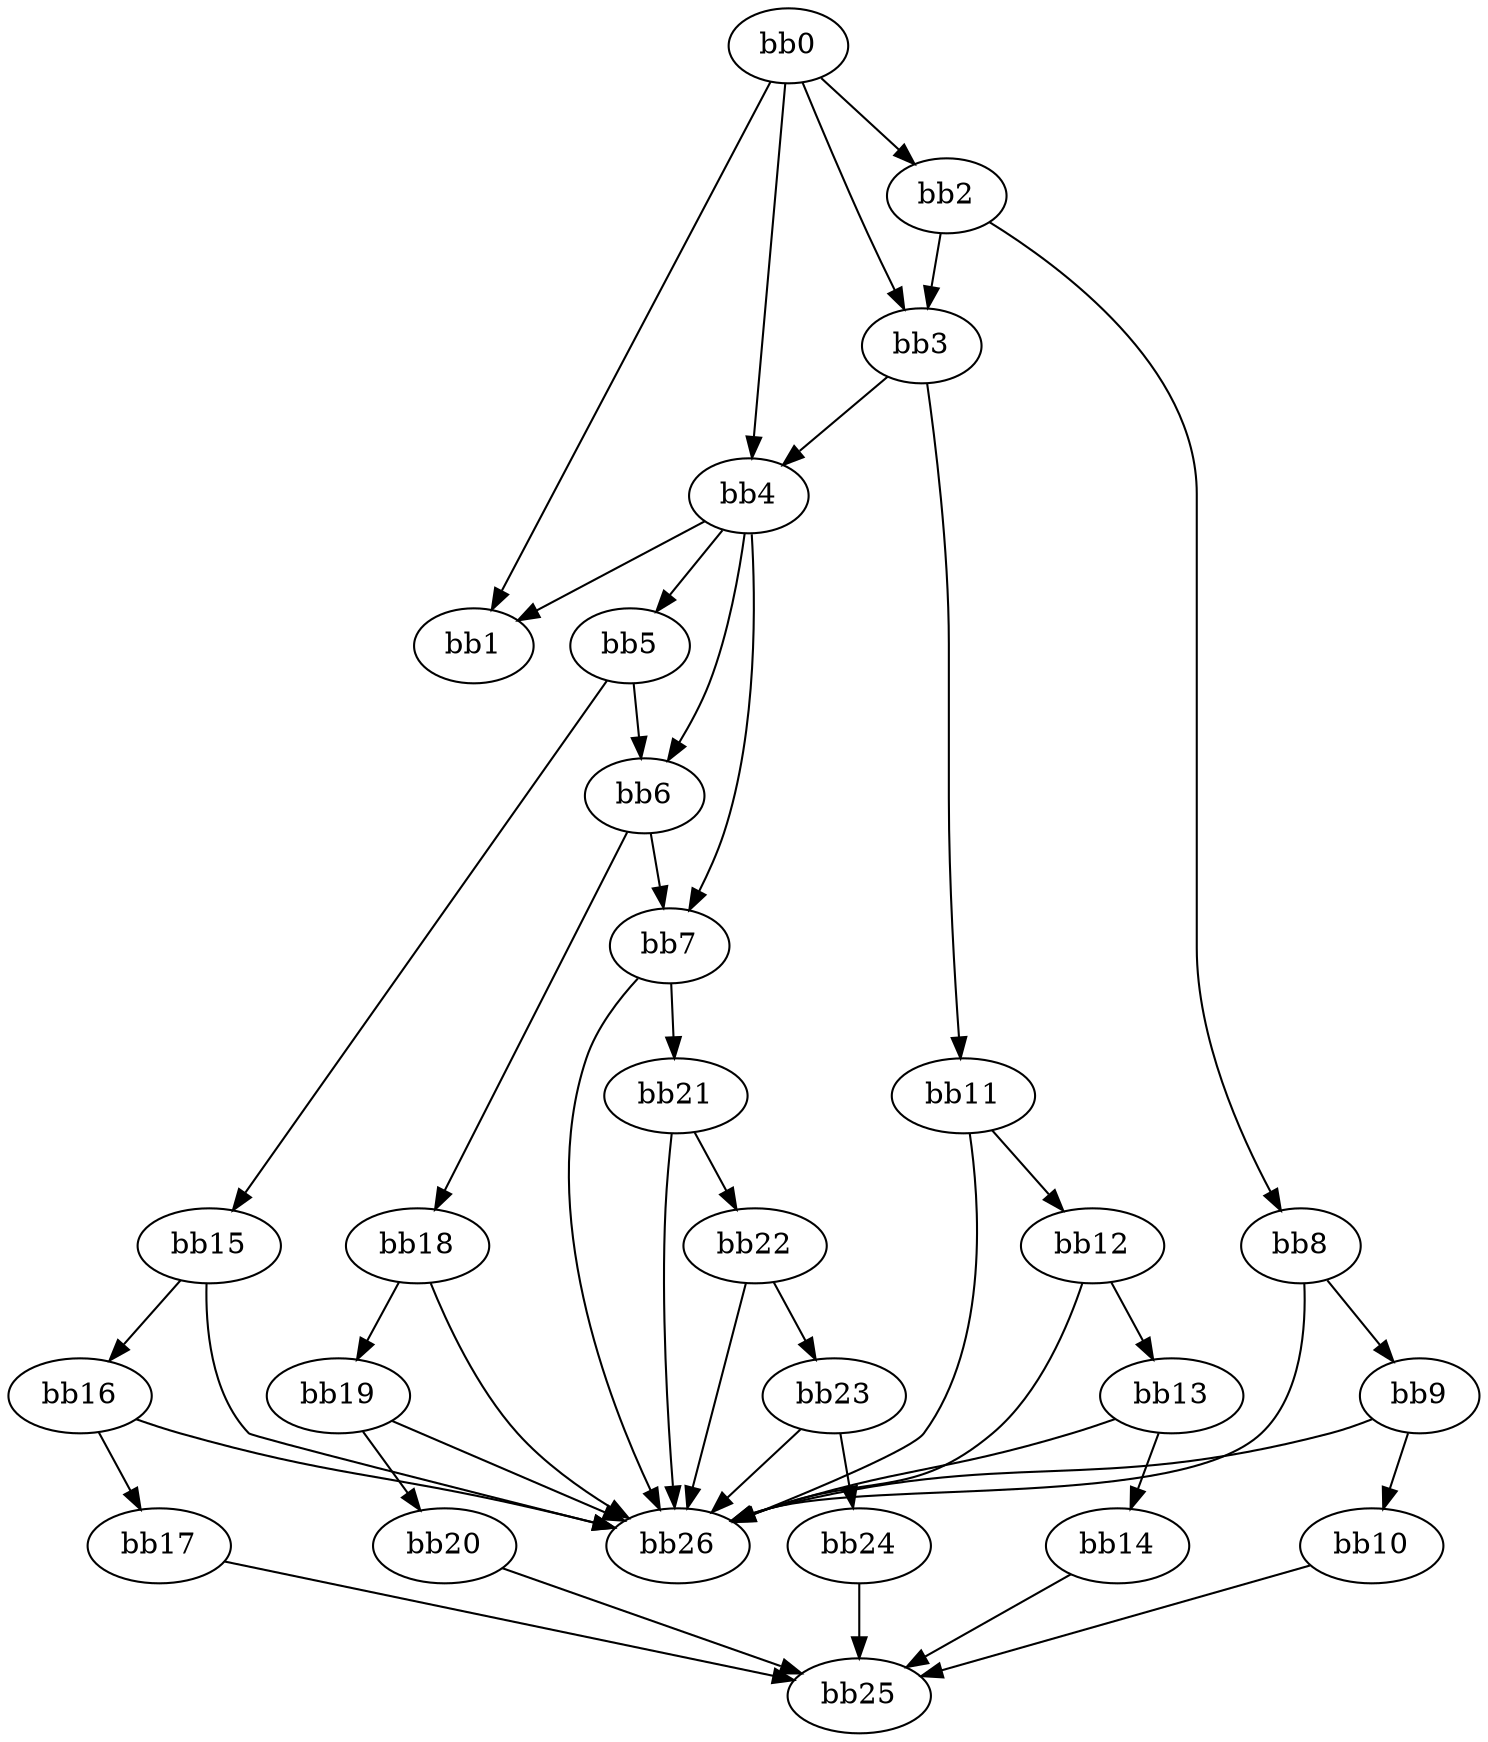 digraph {
    0 [ label = "bb0\l" ]
    1 [ label = "bb1\l" ]
    2 [ label = "bb2\l" ]
    3 [ label = "bb3\l" ]
    4 [ label = "bb4\l" ]
    5 [ label = "bb5\l" ]
    6 [ label = "bb6\l" ]
    7 [ label = "bb7\l" ]
    8 [ label = "bb8\l" ]
    9 [ label = "bb9\l" ]
    10 [ label = "bb10\l" ]
    11 [ label = "bb11\l" ]
    12 [ label = "bb12\l" ]
    13 [ label = "bb13\l" ]
    14 [ label = "bb14\l" ]
    15 [ label = "bb15\l" ]
    16 [ label = "bb16\l" ]
    17 [ label = "bb17\l" ]
    18 [ label = "bb18\l" ]
    19 [ label = "bb19\l" ]
    20 [ label = "bb20\l" ]
    21 [ label = "bb21\l" ]
    22 [ label = "bb22\l" ]
    23 [ label = "bb23\l" ]
    24 [ label = "bb24\l" ]
    25 [ label = "bb25\l" ]
    26 [ label = "bb26\l" ]
    0 -> 1 [ ]
    0 -> 2 [ ]
    0 -> 3 [ ]
    0 -> 4 [ ]
    2 -> 3 [ ]
    2 -> 8 [ ]
    3 -> 4 [ ]
    3 -> 11 [ ]
    4 -> 1 [ ]
    4 -> 5 [ ]
    4 -> 6 [ ]
    4 -> 7 [ ]
    5 -> 6 [ ]
    5 -> 15 [ ]
    6 -> 7 [ ]
    6 -> 18 [ ]
    7 -> 21 [ ]
    7 -> 26 [ ]
    8 -> 9 [ ]
    8 -> 26 [ ]
    9 -> 10 [ ]
    9 -> 26 [ ]
    10 -> 25 [ ]
    11 -> 12 [ ]
    11 -> 26 [ ]
    12 -> 13 [ ]
    12 -> 26 [ ]
    13 -> 14 [ ]
    13 -> 26 [ ]
    14 -> 25 [ ]
    15 -> 16 [ ]
    15 -> 26 [ ]
    16 -> 17 [ ]
    16 -> 26 [ ]
    17 -> 25 [ ]
    18 -> 19 [ ]
    18 -> 26 [ ]
    19 -> 20 [ ]
    19 -> 26 [ ]
    20 -> 25 [ ]
    21 -> 22 [ ]
    21 -> 26 [ ]
    22 -> 23 [ ]
    22 -> 26 [ ]
    23 -> 24 [ ]
    23 -> 26 [ ]
    24 -> 25 [ ]
}

